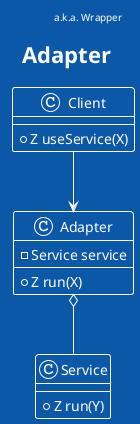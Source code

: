 @startuml Adapter
title Adapter
header a.k.a. Wrapper
!theme amiga

class Client {
  + Z useService(X)
}

class Adapter {
  - Service service
  + Z run(X)
}

class Service {
  + Z run(Y)
}

Client --> Adapter
Adapter o-- Service
@enduml